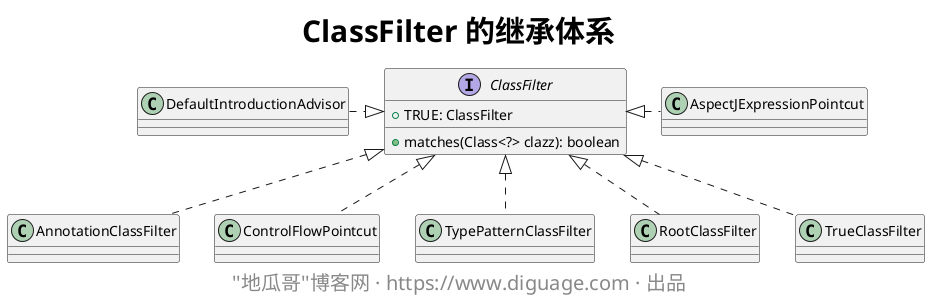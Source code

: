 @startuml

skinparam titleFontSize 30
title **ClassFilter 的继承体系**

interface ClassFilter {
    + TRUE: ClassFilter
    + matches(Class<?> clazz): boolean
}

class DefaultIntroductionAdvisor
DefaultIntroductionAdvisor .right.|> ClassFilter

class AspectJExpressionPointcut
AspectJExpressionPointcut .left.|> ClassFilter

class AnnotationClassFilter implements ClassFilter

class ControlFlowPointcut implements ClassFilter

class TypePatternClassFilter implements ClassFilter

class RootClassFilter implements ClassFilter

class TrueClassFilter implements ClassFilter

skinparam footerFontSize 20
footer ''地瓜哥''博客网 · https://www.diguage.com · 出品

@enduml